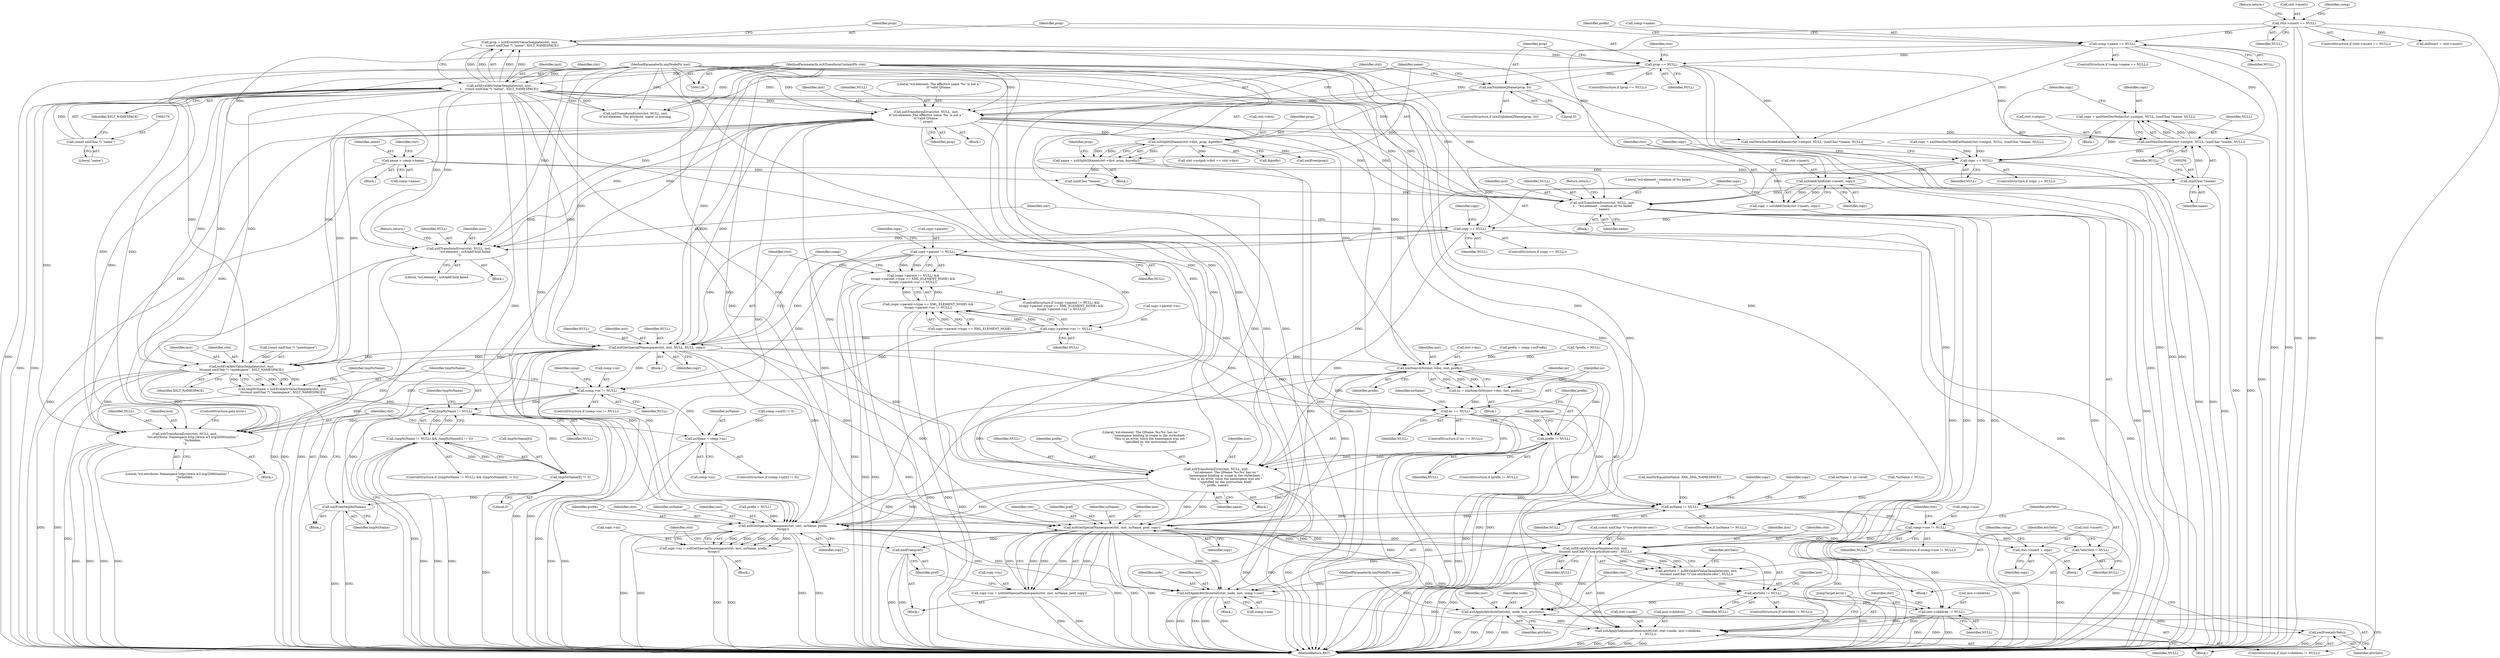 digraph "0_Chrome_96dbafe288dbe2f0cc45fa3c39daf6d0c37acbab_39@API" {
"1000248" [label="(Call,copy = xmlNewDocNode(ctxt->output, NULL, (xmlChar *)name, NULL))"];
"1000250" [label="(Call,xmlNewDocNode(ctxt->output, NULL, (xmlChar *)name, NULL))"];
"1000180" [label="(Call,prop == NULL)"];
"1000170" [label="(Call,prop = xsltEvalAttrValueTemplate(ctxt, inst,\n\t    (const xmlChar *) \"name\", XSLT_NAMESPACE))"];
"1000172" [label="(Call,xsltEvalAttrValueTemplate(ctxt, inst,\n\t    (const xmlChar *) \"name\", XSLT_NAMESPACE))"];
"1000119" [label="(MethodParameterIn,xsltTransformContextPtr ctxt)"];
"1000121" [label="(MethodParameterIn,xmlNodePtr inst)"];
"1000175" [label="(Call,(const xmlChar *) \"name\")"];
"1000164" [label="(Call,comp->name == NULL)"];
"1000146" [label="(Call,ctxt->insert == NULL)"];
"1000195" [label="(Call,xsltTransformError(ctxt, NULL, inst,\n\t\t\"xsl:element: The effective name '%s' is not a \"\n\t\t\"valid QName.\n\", prop))"];
"1000191" [label="(Call,xmlValidateQName(prop, 0))"];
"1000255" [label="(Call,(xmlChar *)name)"];
"1000219" [label="(Call,name = comp->name)"];
"1000201" [label="(Call,name = xsltSplitQName(ctxt->dict, prop, &prefix))"];
"1000203" [label="(Call,xsltSplitQName(ctxt->dict, prop, &prefix))"];
"1000260" [label="(Call,copy == NULL)"];
"1000264" [label="(Call,xsltTransformError(ctxt, NULL, inst,\n\t    \"xsl:element : creation of %s failed\n\", name))"];
"1000273" [label="(Call,xsltAddChild(ctxt->insert, copy))"];
"1000271" [label="(Call,copy = xsltAddChild(ctxt->insert, copy))"];
"1000279" [label="(Call,copy == NULL)"];
"1000283" [label="(Call,xsltTransformError(ctxt, NULL, inst,\n            \"xsl:element : xsltAddChild failed\n\"))"];
"1000292" [label="(Call,copy->parent != NULL)"];
"1000291" [label="(Call,(copy->parent != NULL) &&\n\t(copy->parent->type == XML_ELEMENT_NODE) &&\n\t(copy->parent->ns != NULL))"];
"1000305" [label="(Call,copy->parent->ns != NULL)"];
"1000297" [label="(Call,(copy->parent->type == XML_ELEMENT_NODE) &&\n\t(copy->parent->ns != NULL))"];
"1000313" [label="(Call,xsltGetSpecialNamespace(ctxt, inst, NULL, NULL, copy))"];
"1000325" [label="(Call,comp->ns != NULL)"];
"1000339" [label="(Call,nsName = comp->ns)"];
"1000358" [label="(Call,tmpNsName != NULL)"];
"1000357" [label="(Call,(tmpNsName != NULL) && (tmpNsName[0] != 0))"];
"1000361" [label="(Call,tmpNsName[0] != 0)"];
"1000366" [label="(Call,xmlFree(tmpNsName))"];
"1000369" [label="(Call,xsltTransformError(ctxt, NULL, inst,\n                \"xsl:attribute: Namespace http://www.w3.org/2000/xmlns/ \"\n                \"forbidden.\n\"))"];
"1000349" [label="(Call,xsltEvalAttrValueTemplate(ctxt, inst,\n\t\t(const xmlChar *) \"namespace\", XSLT_NAMESPACE))"];
"1000347" [label="(Call,tmpNsName = xsltEvalAttrValueTemplate(ctxt, inst,\n\t\t(const xmlChar *) \"namespace\", XSLT_NAMESPACE))"];
"1000391" [label="(Call,xmlSearchNs(inst->doc, inst, prefix))"];
"1000389" [label="(Call,ns = xmlSearchNs(inst->doc, inst, prefix))"];
"1000398" [label="(Call,ns == NULL)"];
"1000403" [label="(Call,prefix != NULL)"];
"1000407" [label="(Call,xsltTransformError(ctxt, NULL, inst,\n                    \"xsl:element: The QName '%s:%s' has no \"\n                    \"namespace binding in scope in the stylesheet; \"\n                    \"this is an error, since the namespace was not \"\n                    \"specified by the instruction itself.\n\", prefix, name))"];
"1000421" [label="(Call,nsName != NULL)"];
"1000430" [label="(Call,xsltGetSpecialNamespace(ctxt, inst, nsName, pref, copy))"];
"1000426" [label="(Call,copy->ns = xsltGetSpecialNamespace(ctxt, inst, nsName, pref, copy))"];
"1000436" [label="(Call,xmlFree(pref))"];
"1000450" [label="(Call,ctxt->insert = copy)"];
"1000467" [label="(Call,xsltApplyAttributeSet(ctxt, node, inst, comp->use))"];
"1000507" [label="(Call,xsltApplySequenceConstructor(ctxt, ctxt->node, inst->children,\n\t    NULL))"];
"1000482" [label="(Call,xsltEvalAttrValueTemplate(ctxt, inst,\n\t\t(const xmlChar *)\"use-attribute-sets\", NULL))"];
"1000480" [label="(Call,attrSets = xsltEvalAttrValueTemplate(ctxt, inst,\n\t\t(const xmlChar *)\"use-attribute-sets\", NULL))"];
"1000490" [label="(Call,attrSets != NULL)"];
"1000494" [label="(Call,xsltApplyAttributeSet(ctxt, node, inst, attrSets))"];
"1000499" [label="(Call,xmlFree(attrSets))"];
"1000502" [label="(Call,inst->children != NULL)"];
"1000444" [label="(Call,xsltGetSpecialNamespace(ctxt, inst, nsName, prefix,\n\t\tcopy))"];
"1000440" [label="(Call,copy->ns = xsltGetSpecialNamespace(ctxt, inst, nsName, prefix,\n\t\tcopy))"];
"1000461" [label="(Call,comp->use != NULL)"];
"1000477" [label="(Call,*attrSets = NULL)"];
"1000345" [label="(Block,)"];
"1000498" [label="(Identifier,attrSets)"];
"1000195" [label="(Call,xsltTransformError(ctxt, NULL, inst,\n\t\t\"xsl:element: The effective name '%s' is not a \"\n\t\t\"valid QName.\n\", prop))"];
"1000479" [label="(Identifier,NULL)"];
"1000204" [label="(Call,ctxt->dict)"];
"1000431" [label="(Identifier,ctxt)"];
"1000340" [label="(Identifier,nsName)"];
"1000225" [label="(Call,ctxt->output->dict == ctxt->dict)"];
"1000172" [label="(Call,xsltEvalAttrValueTemplate(ctxt, inst,\n\t    (const xmlChar *) \"name\", XSLT_NAMESPACE))"];
"1000430" [label="(Call,xsltGetSpecialNamespace(ctxt, inst, nsName, pref, copy))"];
"1000435" [label="(Identifier,copy)"];
"1000450" [label="(Call,ctxt->insert = copy)"];
"1000281" [label="(Identifier,NULL)"];
"1000178" [label="(Identifier,XSLT_NAMESPACE)"];
"1000270" [label="(Return,return;)"];
"1000489" [label="(ControlStructure,if (attrSets != NULL))"];
"1000268" [label="(Literal,\"xsl:element : creation of %s failed\n\")"];
"1000180" [label="(Call,prop == NULL)"];
"1000251" [label="(Call,ctxt->output)"];
"1000196" [label="(Identifier,ctxt)"];
"1000248" [label="(Call,copy = xmlNewDocNode(ctxt->output, NULL, (xmlChar *)name, NULL))"];
"1000314" [label="(Identifier,ctxt)"];
"1000242" [label="(Call,(xmlChar *)name)"];
"1000219" [label="(Call,name = comp->name)"];
"1000175" [label="(Call,(const xmlChar *) \"name\")"];
"1000194" [label="(Block,)"];
"1000215" [label="(Identifier,prefix)"];
"1000198" [label="(Identifier,inst)"];
"1000271" [label="(Call,copy = xsltAddChild(ctxt->insert, copy))"];
"1000263" [label="(Block,)"];
"1000407" [label="(Call,xsltTransformError(ctxt, NULL, inst,\n                    \"xsl:element: The QName '%s:%s' has no \"\n                    \"namespace binding in scope in the stylesheet; \"\n                    \"this is an error, since the namespace was not \"\n                    \"specified by the instruction itself.\n\", prefix, name))"];
"1000260" [label="(Call,copy == NULL)"];
"1000423" [label="(Identifier,NULL)"];
"1000482" [label="(Call,xsltEvalAttrValueTemplate(ctxt, inst,\n\t\t(const xmlChar *)\"use-attribute-sets\", NULL))"];
"1000150" [label="(Identifier,NULL)"];
"1000469" [label="(Identifier,node)"];
"1000280" [label="(Identifier,copy)"];
"1000397" [label="(ControlStructure,if (ns == NULL))"];
"1000436" [label="(Call,xmlFree(pref))"];
"1000457" [label="(Identifier,comp)"];
"1000490" [label="(Call,attrSets != NULL)"];
"1000485" [label="(Call,(const xmlChar *)\"use-attribute-sets\")"];
"1000355" [label="(Identifier,XSLT_NAMESPACE)"];
"1000181" [label="(Identifier,prop)"];
"1000403" [label="(Call,prefix != NULL)"];
"1000504" [label="(Identifier,inst)"];
"1000311" [label="(Identifier,NULL)"];
"1000262" [label="(Identifier,NULL)"];
"1000321" [label="(Identifier,comp)"];
"1000421" [label="(Call,nsName != NULL)"];
"1000285" [label="(Identifier,NULL)"];
"1000406" [label="(Block,)"];
"1000182" [label="(Identifier,NULL)"];
"1000361" [label="(Call,tmpNsName[0] != 0)"];
"1000368" [label="(Block,)"];
"1000387" [label="(Block,)"];
"1000427" [label="(Call,copy->ns)"];
"1000447" [label="(Identifier,nsName)"];
"1000316" [label="(Identifier,NULL)"];
"1000367" [label="(Identifier,tmpNsName)"];
"1000165" [label="(Call,comp->name)"];
"1000446" [label="(Identifier,inst)"];
"1000331" [label="(ControlStructure,if (comp->ns[0] != 0))"];
"1000207" [label="(Identifier,prop)"];
"1000247" [label="(Block,)"];
"1000279" [label="(Call,copy == NULL)"];
"1000362" [label="(Call,tmpNsName[0])"];
"1000121" [label="(MethodParameterIn,xmlNodePtr inst)"];
"1000193" [label="(Literal,0)"];
"1000351" [label="(Identifier,inst)"];
"1000449" [label="(Identifier,copy)"];
"1000492" [label="(Identifier,NULL)"];
"1000509" [label="(Call,ctxt->node)"];
"1000151" [label="(Return,return;)"];
"1000502" [label="(Call,inst->children != NULL)"];
"1000496" [label="(Identifier,node)"];
"1000313" [label="(Call,xsltGetSpecialNamespace(ctxt, inst, NULL, NULL, copy))"];
"1000467" [label="(Call,xsltApplyAttributeSet(ctxt, node, inst, comp->use))"];
"1000360" [label="(Identifier,NULL)"];
"1000147" [label="(Call,ctxt->insert)"];
"1000434" [label="(Identifier,pref)"];
"1000508" [label="(Identifier,ctxt)"];
"1000439" [label="(Block,)"];
"1000442" [label="(Identifier,copy)"];
"1000516" [label="(JumpTarget,error:)"];
"1000372" [label="(Identifier,inst)"];
"1000326" [label="(Call,comp->ns)"];
"1000145" [label="(ControlStructure,if (ctxt->insert == NULL))"];
"1000415" [label="(Call,nsName = ns->href)"];
"1000433" [label="(Identifier,nsName)"];
"1000177" [label="(Literal,\"name\")"];
"1000359" [label="(Identifier,tmpNsName)"];
"1000146" [label="(Call,ctxt->insert == NULL)"];
"1000168" [label="(Identifier,NULL)"];
"1000512" [label="(Call,inst->children)"];
"1000357" [label="(Call,(tmpNsName != NULL) && (tmpNsName[0] != 0))"];
"1000220" [label="(Identifier,name)"];
"1000356" [label="(ControlStructure,if ((tmpNsName != NULL) && (tmpNsName[0] != 0)))"];
"1000503" [label="(Call,inst->children)"];
"1000286" [label="(Identifier,inst)"];
"1000269" [label="(Identifier,name)"];
"1000273" [label="(Call,xsltAddChild(ctxt->insert, copy))"];
"1000312" [label="(Block,)"];
"1000315" [label="(Identifier,inst)"];
"1000370" [label="(Identifier,ctxt)"];
"1000267" [label="(Identifier,inst)"];
"1000163" [label="(ControlStructure,if (comp->name == NULL))"];
"1000374" [label="(ControlStructure,goto error;)"];
"1000392" [label="(Call,inst->doc)"];
"1000155" [label="(Identifier,comp)"];
"1000408" [label="(Identifier,ctxt)"];
"1000441" [label="(Call,copy->ns)"];
"1000250" [label="(Call,xmlNewDocNode(ctxt->output, NULL, (xmlChar *)name, NULL))"];
"1000203" [label="(Call,xsltSplitQName(ctxt->dict, prop, &prefix))"];
"1000432" [label="(Identifier,inst)"];
"1000480" [label="(Call,attrSets = xsltEvalAttrValueTemplate(ctxt, inst,\n\t\t(const xmlChar *)\"use-attribute-sets\", NULL))"];
"1000297" [label="(Call,(copy->parent->type == XML_ELEMENT_NODE) &&\n\t(copy->parent->ns != NULL))"];
"1000350" [label="(Identifier,ctxt)"];
"1000488" [label="(Identifier,NULL)"];
"1000484" [label="(Identifier,inst)"];
"1000191" [label="(Call,xmlValidateQName(prop, 0))"];
"1000396" [label="(Identifier,prefix)"];
"1000192" [label="(Identifier,prop)"];
"1000332" [label="(Call,comp->ns[0] != 0)"];
"1000278" [label="(ControlStructure,if (copy == NULL))"];
"1000440" [label="(Call,copy->ns = xsltGetSpecialNamespace(ctxt, inst, nsName, prefix,\n\t\tcopy))"];
"1000383" [label="(Call,prefix = NULL)"];
"1000481" [label="(Identifier,attrSets)"];
"1000318" [label="(Identifier,copy)"];
"1000228" [label="(Identifier,ctxt)"];
"1000451" [label="(Call,ctxt->insert)"];
"1000478" [label="(Identifier,attrSets)"];
"1000277" [label="(Identifier,copy)"];
"1000411" [label="(Literal,\"xsl:element: The QName '%s:%s' has no \"\n                    \"namespace binding in scope in the stylesheet; \"\n                    \"this is an error, since the namespace was not \"\n                    \"specified by the instruction itself.\n\")"];
"1000294" [label="(Identifier,copy)"];
"1000282" [label="(Block,)"];
"1000158" [label="(Call,oldInsert = ctxt->insert)"];
"1000305" [label="(Call,copy->parent->ns != NULL)"];
"1000363" [label="(Identifier,tmpNsName)"];
"1000292" [label="(Call,copy->parent != NULL)"];
"1000335" [label="(Identifier,comp)"];
"1000274" [label="(Call,ctxt->insert)"];
"1000358" [label="(Call,tmpNsName != NULL)"];
"1000221" [label="(Call,comp->name)"];
"1000164" [label="(Call,comp->name == NULL)"];
"1000494" [label="(Call,xsltApplyAttributeSet(ctxt, node, inst, attrSets))"];
"1000324" [label="(ControlStructure,if (comp->ns != NULL))"];
"1000365" [label="(Literal,0)"];
"1000171" [label="(Identifier,prop)"];
"1000266" [label="(Identifier,NULL)"];
"1000140" [label="(Call,*nsName = NULL)"];
"1000235" [label="(Call,copy = xmlNewDocNodeEatName(ctxt->output, NULL, (xmlChar *)name, NULL))"];
"1000325" [label="(Call,comp->ns != NULL)"];
"1000371" [label="(Identifier,NULL)"];
"1000483" [label="(Identifier,ctxt)"];
"1000507" [label="(Call,xsltApplySequenceConstructor(ctxt, ctxt->node, inst->children,\n\t    NULL))"];
"1000420" [label="(ControlStructure,if (nsName != NULL))"];
"1000376" [label="(Call,xmlStrEqual(nsName, XML_XML_NAMESPACE))"];
"1000200" [label="(Identifier,prop)"];
"1000261" [label="(Identifier,copy)"];
"1000465" [label="(Identifier,NULL)"];
"1000214" [label="(Call,prefix = comp->nsPrefix)"];
"1000136" [label="(Call,*prefix = NULL)"];
"1000197" [label="(Identifier,NULL)"];
"1000470" [label="(Identifier,inst)"];
"1000369" [label="(Call,xsltTransformError(ctxt, NULL, inst,\n                \"xsl:attribute: Namespace http://www.w3.org/2000/xmlns/ \"\n                \"forbidden.\n\"))"];
"1000249" [label="(Identifier,copy)"];
"1000119" [label="(MethodParameterIn,xsltTransformContextPtr ctxt)"];
"1000184" [label="(Call,xsltTransformError(ctxt, NULL, inst,\n\t\t\"xsl:element: The attribute 'name' is missing.\n\"))"];
"1000264" [label="(Call,xsltTransformError(ctxt, NULL, inst,\n\t    \"xsl:element : creation of %s failed\n\", name))"];
"1000410" [label="(Identifier,inst)"];
"1000471" [label="(Call,comp->use)"];
"1000468" [label="(Identifier,ctxt)"];
"1000120" [label="(MethodParameterIn,xmlNodePtr node)"];
"1000426" [label="(Call,copy->ns = xsltGetSpecialNamespace(ctxt, inst, nsName, pref, copy))"];
"1000405" [label="(Identifier,NULL)"];
"1000398" [label="(Call,ns == NULL)"];
"1000500" [label="(Identifier,attrSets)"];
"1000348" [label="(Identifier,tmpNsName)"];
"1000272" [label="(Identifier,copy)"];
"1000341" [label="(Call,comp->ns)"];
"1000523" [label="(MethodReturn,RET)"];
"1000339" [label="(Call,nsName = comp->ns)"];
"1000170" [label="(Call,prop = xsltEvalAttrValueTemplate(ctxt, inst,\n\t    (const xmlChar *) \"name\", XSLT_NAMESPACE))"];
"1000293" [label="(Call,copy->parent)"];
"1000389" [label="(Call,ns = xmlSearchNs(inst->doc, inst, prefix))"];
"1000409" [label="(Identifier,NULL)"];
"1000190" [label="(ControlStructure,if (xmlValidateQName(prop, 0)))"];
"1000258" [label="(Identifier,NULL)"];
"1000416" [label="(Identifier,nsName)"];
"1000283" [label="(Call,xsltTransformError(ctxt, NULL, inst,\n            \"xsl:element : xsltAddChild failed\n\"))"];
"1000306" [label="(Call,copy->parent->ns)"];
"1000444" [label="(Call,xsltGetSpecialNamespace(ctxt, inst, nsName, prefix,\n\t\tcopy))"];
"1000301" [label="(Identifier,copy)"];
"1000425" [label="(Block,)"];
"1000477" [label="(Call,*attrSets = NULL)"];
"1000208" [label="(Call,&prefix)"];
"1000428" [label="(Identifier,copy)"];
"1000349" [label="(Call,xsltEvalAttrValueTemplate(ctxt, inst,\n\t\t(const xmlChar *) \"namespace\", XSLT_NAMESPACE))"];
"1000413" [label="(Identifier,name)"];
"1000185" [label="(Identifier,ctxt)"];
"1000211" [label="(Identifier,prop)"];
"1000179" [label="(ControlStructure,if (prop == NULL))"];
"1000495" [label="(Identifier,ctxt)"];
"1000329" [label="(Identifier,NULL)"];
"1000296" [label="(Identifier,NULL)"];
"1000290" [label="(ControlStructure,if ((copy->parent != NULL) &&\n\t(copy->parent->type == XML_ELEMENT_NODE) &&\n\t(copy->parent->ns != NULL)))"];
"1000255" [label="(Call,(xmlChar *)name)"];
"1000317" [label="(Identifier,NULL)"];
"1000373" [label="(Literal,\"xsl:attribute: Namespace http://www.w3.org/2000/xmlns/ \"\n                \"forbidden.\n\")"];
"1000352" [label="(Call,(const xmlChar *) \"namespace\")"];
"1000462" [label="(Call,comp->use)"];
"1000506" [label="(Identifier,NULL)"];
"1000201" [label="(Call,name = xsltSplitQName(ctxt->dict, prop, &prefix))"];
"1000402" [label="(ControlStructure,if (prefix != NULL))"];
"1000291" [label="(Call,(copy->parent != NULL) &&\n\t(copy->parent->type == XML_ELEMENT_NODE) &&\n\t(copy->parent->ns != NULL))"];
"1000399" [label="(Identifier,ns)"];
"1000298" [label="(Call,copy->parent->type == XML_ELEMENT_NODE)"];
"1000265" [label="(Identifier,ctxt)"];
"1000202" [label="(Identifier,name)"];
"1000412" [label="(Identifier,prefix)"];
"1000169" [label="(Block,)"];
"1000515" [label="(Identifier,NULL)"];
"1000259" [label="(ControlStructure,if (copy == NULL))"];
"1000395" [label="(Identifier,inst)"];
"1000437" [label="(Identifier,pref)"];
"1000199" [label="(Literal,\"xsl:element: The effective name '%s' is not a \"\n\t\t\"valid QName.\n\")"];
"1000491" [label="(Identifier,attrSets)"];
"1000404" [label="(Identifier,prefix)"];
"1000284" [label="(Identifier,ctxt)"];
"1000452" [label="(Identifier,ctxt)"];
"1000391" [label="(Call,xmlSearchNs(inst->doc, inst, prefix))"];
"1000174" [label="(Identifier,inst)"];
"1000390" [label="(Identifier,ns)"];
"1000454" [label="(Identifier,copy)"];
"1000466" [label="(Block,)"];
"1000493" [label="(Block,)"];
"1000448" [label="(Identifier,prefix)"];
"1000210" [label="(Call,xmlFree(prop))"];
"1000501" [label="(ControlStructure,if (inst->children != NULL))"];
"1000237" [label="(Call,xmlNewDocNodeEatName(ctxt->output, NULL, (xmlChar *)name, NULL))"];
"1000497" [label="(Identifier,inst)"];
"1000213" [label="(Block,)"];
"1000460" [label="(ControlStructure,if (comp->use != NULL))"];
"1000445" [label="(Identifier,ctxt)"];
"1000499" [label="(Call,xmlFree(attrSets))"];
"1000123" [label="(Block,)"];
"1000347" [label="(Call,tmpNsName = xsltEvalAttrValueTemplate(ctxt, inst,\n\t\t(const xmlChar *) \"namespace\", XSLT_NAMESPACE))"];
"1000366" [label="(Call,xmlFree(tmpNsName))"];
"1000254" [label="(Identifier,NULL)"];
"1000257" [label="(Identifier,name)"];
"1000461" [label="(Call,comp->use != NULL)"];
"1000173" [label="(Identifier,ctxt)"];
"1000287" [label="(Literal,\"xsl:element : xsltAddChild failed\n\")"];
"1000475" [label="(Block,)"];
"1000400" [label="(Identifier,NULL)"];
"1000288" [label="(Return,return;)"];
"1000422" [label="(Identifier,nsName)"];
"1000248" -> "1000247"  [label="AST: "];
"1000248" -> "1000250"  [label="CFG: "];
"1000249" -> "1000248"  [label="AST: "];
"1000250" -> "1000248"  [label="AST: "];
"1000261" -> "1000248"  [label="CFG: "];
"1000248" -> "1000523"  [label="DDG: "];
"1000250" -> "1000248"  [label="DDG: "];
"1000250" -> "1000248"  [label="DDG: "];
"1000250" -> "1000248"  [label="DDG: "];
"1000248" -> "1000260"  [label="DDG: "];
"1000250" -> "1000258"  [label="CFG: "];
"1000251" -> "1000250"  [label="AST: "];
"1000254" -> "1000250"  [label="AST: "];
"1000255" -> "1000250"  [label="AST: "];
"1000258" -> "1000250"  [label="AST: "];
"1000250" -> "1000523"  [label="DDG: "];
"1000250" -> "1000523"  [label="DDG: "];
"1000180" -> "1000250"  [label="DDG: "];
"1000164" -> "1000250"  [label="DDG: "];
"1000195" -> "1000250"  [label="DDG: "];
"1000255" -> "1000250"  [label="DDG: "];
"1000250" -> "1000260"  [label="DDG: "];
"1000180" -> "1000179"  [label="AST: "];
"1000180" -> "1000182"  [label="CFG: "];
"1000181" -> "1000180"  [label="AST: "];
"1000182" -> "1000180"  [label="AST: "];
"1000185" -> "1000180"  [label="CFG: "];
"1000192" -> "1000180"  [label="CFG: "];
"1000180" -> "1000523"  [label="DDG: "];
"1000180" -> "1000523"  [label="DDG: "];
"1000170" -> "1000180"  [label="DDG: "];
"1000164" -> "1000180"  [label="DDG: "];
"1000180" -> "1000184"  [label="DDG: "];
"1000180" -> "1000191"  [label="DDG: "];
"1000180" -> "1000195"  [label="DDG: "];
"1000180" -> "1000237"  [label="DDG: "];
"1000170" -> "1000169"  [label="AST: "];
"1000170" -> "1000172"  [label="CFG: "];
"1000171" -> "1000170"  [label="AST: "];
"1000172" -> "1000170"  [label="AST: "];
"1000181" -> "1000170"  [label="CFG: "];
"1000170" -> "1000523"  [label="DDG: "];
"1000172" -> "1000170"  [label="DDG: "];
"1000172" -> "1000170"  [label="DDG: "];
"1000172" -> "1000170"  [label="DDG: "];
"1000172" -> "1000170"  [label="DDG: "];
"1000172" -> "1000178"  [label="CFG: "];
"1000173" -> "1000172"  [label="AST: "];
"1000174" -> "1000172"  [label="AST: "];
"1000175" -> "1000172"  [label="AST: "];
"1000178" -> "1000172"  [label="AST: "];
"1000172" -> "1000523"  [label="DDG: "];
"1000172" -> "1000523"  [label="DDG: "];
"1000119" -> "1000172"  [label="DDG: "];
"1000121" -> "1000172"  [label="DDG: "];
"1000175" -> "1000172"  [label="DDG: "];
"1000172" -> "1000184"  [label="DDG: "];
"1000172" -> "1000184"  [label="DDG: "];
"1000172" -> "1000195"  [label="DDG: "];
"1000172" -> "1000195"  [label="DDG: "];
"1000172" -> "1000264"  [label="DDG: "];
"1000172" -> "1000264"  [label="DDG: "];
"1000172" -> "1000283"  [label="DDG: "];
"1000172" -> "1000283"  [label="DDG: "];
"1000172" -> "1000313"  [label="DDG: "];
"1000172" -> "1000313"  [label="DDG: "];
"1000172" -> "1000349"  [label="DDG: "];
"1000172" -> "1000349"  [label="DDG: "];
"1000172" -> "1000349"  [label="DDG: "];
"1000172" -> "1000369"  [label="DDG: "];
"1000172" -> "1000369"  [label="DDG: "];
"1000172" -> "1000391"  [label="DDG: "];
"1000172" -> "1000407"  [label="DDG: "];
"1000172" -> "1000430"  [label="DDG: "];
"1000172" -> "1000444"  [label="DDG: "];
"1000119" -> "1000118"  [label="AST: "];
"1000119" -> "1000523"  [label="DDG: "];
"1000119" -> "1000184"  [label="DDG: "];
"1000119" -> "1000195"  [label="DDG: "];
"1000119" -> "1000264"  [label="DDG: "];
"1000119" -> "1000283"  [label="DDG: "];
"1000119" -> "1000313"  [label="DDG: "];
"1000119" -> "1000349"  [label="DDG: "];
"1000119" -> "1000369"  [label="DDG: "];
"1000119" -> "1000407"  [label="DDG: "];
"1000119" -> "1000430"  [label="DDG: "];
"1000119" -> "1000444"  [label="DDG: "];
"1000119" -> "1000467"  [label="DDG: "];
"1000119" -> "1000482"  [label="DDG: "];
"1000119" -> "1000494"  [label="DDG: "];
"1000119" -> "1000507"  [label="DDG: "];
"1000121" -> "1000118"  [label="AST: "];
"1000121" -> "1000523"  [label="DDG: "];
"1000121" -> "1000184"  [label="DDG: "];
"1000121" -> "1000195"  [label="DDG: "];
"1000121" -> "1000264"  [label="DDG: "];
"1000121" -> "1000283"  [label="DDG: "];
"1000121" -> "1000313"  [label="DDG: "];
"1000121" -> "1000349"  [label="DDG: "];
"1000121" -> "1000369"  [label="DDG: "];
"1000121" -> "1000391"  [label="DDG: "];
"1000121" -> "1000407"  [label="DDG: "];
"1000121" -> "1000430"  [label="DDG: "];
"1000121" -> "1000444"  [label="DDG: "];
"1000121" -> "1000467"  [label="DDG: "];
"1000121" -> "1000482"  [label="DDG: "];
"1000121" -> "1000494"  [label="DDG: "];
"1000175" -> "1000177"  [label="CFG: "];
"1000176" -> "1000175"  [label="AST: "];
"1000177" -> "1000175"  [label="AST: "];
"1000178" -> "1000175"  [label="CFG: "];
"1000164" -> "1000163"  [label="AST: "];
"1000164" -> "1000168"  [label="CFG: "];
"1000165" -> "1000164"  [label="AST: "];
"1000168" -> "1000164"  [label="AST: "];
"1000171" -> "1000164"  [label="CFG: "];
"1000215" -> "1000164"  [label="CFG: "];
"1000164" -> "1000523"  [label="DDG: "];
"1000164" -> "1000523"  [label="DDG: "];
"1000146" -> "1000164"  [label="DDG: "];
"1000164" -> "1000219"  [label="DDG: "];
"1000164" -> "1000237"  [label="DDG: "];
"1000146" -> "1000145"  [label="AST: "];
"1000146" -> "1000150"  [label="CFG: "];
"1000147" -> "1000146"  [label="AST: "];
"1000150" -> "1000146"  [label="AST: "];
"1000151" -> "1000146"  [label="CFG: "];
"1000155" -> "1000146"  [label="CFG: "];
"1000146" -> "1000523"  [label="DDG: "];
"1000146" -> "1000523"  [label="DDG: "];
"1000146" -> "1000523"  [label="DDG: "];
"1000146" -> "1000158"  [label="DDG: "];
"1000146" -> "1000273"  [label="DDG: "];
"1000195" -> "1000194"  [label="AST: "];
"1000195" -> "1000200"  [label="CFG: "];
"1000196" -> "1000195"  [label="AST: "];
"1000197" -> "1000195"  [label="AST: "];
"1000198" -> "1000195"  [label="AST: "];
"1000199" -> "1000195"  [label="AST: "];
"1000200" -> "1000195"  [label="AST: "];
"1000202" -> "1000195"  [label="CFG: "];
"1000195" -> "1000523"  [label="DDG: "];
"1000191" -> "1000195"  [label="DDG: "];
"1000195" -> "1000203"  [label="DDG: "];
"1000195" -> "1000237"  [label="DDG: "];
"1000195" -> "1000264"  [label="DDG: "];
"1000195" -> "1000264"  [label="DDG: "];
"1000195" -> "1000283"  [label="DDG: "];
"1000195" -> "1000283"  [label="DDG: "];
"1000195" -> "1000313"  [label="DDG: "];
"1000195" -> "1000313"  [label="DDG: "];
"1000195" -> "1000349"  [label="DDG: "];
"1000195" -> "1000349"  [label="DDG: "];
"1000195" -> "1000369"  [label="DDG: "];
"1000195" -> "1000369"  [label="DDG: "];
"1000195" -> "1000391"  [label="DDG: "];
"1000195" -> "1000407"  [label="DDG: "];
"1000195" -> "1000430"  [label="DDG: "];
"1000195" -> "1000444"  [label="DDG: "];
"1000191" -> "1000190"  [label="AST: "];
"1000191" -> "1000193"  [label="CFG: "];
"1000192" -> "1000191"  [label="AST: "];
"1000193" -> "1000191"  [label="AST: "];
"1000196" -> "1000191"  [label="CFG: "];
"1000202" -> "1000191"  [label="CFG: "];
"1000191" -> "1000523"  [label="DDG: "];
"1000191" -> "1000203"  [label="DDG: "];
"1000255" -> "1000257"  [label="CFG: "];
"1000256" -> "1000255"  [label="AST: "];
"1000257" -> "1000255"  [label="AST: "];
"1000258" -> "1000255"  [label="CFG: "];
"1000255" -> "1000523"  [label="DDG: "];
"1000219" -> "1000255"  [label="DDG: "];
"1000201" -> "1000255"  [label="DDG: "];
"1000255" -> "1000264"  [label="DDG: "];
"1000255" -> "1000407"  [label="DDG: "];
"1000219" -> "1000213"  [label="AST: "];
"1000219" -> "1000221"  [label="CFG: "];
"1000220" -> "1000219"  [label="AST: "];
"1000221" -> "1000219"  [label="AST: "];
"1000228" -> "1000219"  [label="CFG: "];
"1000219" -> "1000523"  [label="DDG: "];
"1000219" -> "1000242"  [label="DDG: "];
"1000201" -> "1000169"  [label="AST: "];
"1000201" -> "1000203"  [label="CFG: "];
"1000202" -> "1000201"  [label="AST: "];
"1000203" -> "1000201"  [label="AST: "];
"1000211" -> "1000201"  [label="CFG: "];
"1000201" -> "1000523"  [label="DDG: "];
"1000203" -> "1000201"  [label="DDG: "];
"1000203" -> "1000201"  [label="DDG: "];
"1000203" -> "1000201"  [label="DDG: "];
"1000201" -> "1000242"  [label="DDG: "];
"1000203" -> "1000208"  [label="CFG: "];
"1000204" -> "1000203"  [label="AST: "];
"1000207" -> "1000203"  [label="AST: "];
"1000208" -> "1000203"  [label="AST: "];
"1000203" -> "1000523"  [label="DDG: "];
"1000203" -> "1000210"  [label="DDG: "];
"1000203" -> "1000225"  [label="DDG: "];
"1000260" -> "1000259"  [label="AST: "];
"1000260" -> "1000262"  [label="CFG: "];
"1000261" -> "1000260"  [label="AST: "];
"1000262" -> "1000260"  [label="AST: "];
"1000265" -> "1000260"  [label="CFG: "];
"1000272" -> "1000260"  [label="CFG: "];
"1000260" -> "1000523"  [label="DDG: "];
"1000260" -> "1000523"  [label="DDG: "];
"1000235" -> "1000260"  [label="DDG: "];
"1000237" -> "1000260"  [label="DDG: "];
"1000260" -> "1000264"  [label="DDG: "];
"1000260" -> "1000273"  [label="DDG: "];
"1000260" -> "1000279"  [label="DDG: "];
"1000264" -> "1000263"  [label="AST: "];
"1000264" -> "1000269"  [label="CFG: "];
"1000265" -> "1000264"  [label="AST: "];
"1000266" -> "1000264"  [label="AST: "];
"1000267" -> "1000264"  [label="AST: "];
"1000268" -> "1000264"  [label="AST: "];
"1000269" -> "1000264"  [label="AST: "];
"1000270" -> "1000264"  [label="CFG: "];
"1000264" -> "1000523"  [label="DDG: "];
"1000264" -> "1000523"  [label="DDG: "];
"1000264" -> "1000523"  [label="DDG: "];
"1000264" -> "1000523"  [label="DDG: "];
"1000264" -> "1000523"  [label="DDG: "];
"1000242" -> "1000264"  [label="DDG: "];
"1000273" -> "1000271"  [label="AST: "];
"1000273" -> "1000277"  [label="CFG: "];
"1000274" -> "1000273"  [label="AST: "];
"1000277" -> "1000273"  [label="AST: "];
"1000271" -> "1000273"  [label="CFG: "];
"1000273" -> "1000523"  [label="DDG: "];
"1000273" -> "1000271"  [label="DDG: "];
"1000273" -> "1000271"  [label="DDG: "];
"1000271" -> "1000123"  [label="AST: "];
"1000272" -> "1000271"  [label="AST: "];
"1000280" -> "1000271"  [label="CFG: "];
"1000271" -> "1000523"  [label="DDG: "];
"1000271" -> "1000279"  [label="DDG: "];
"1000279" -> "1000278"  [label="AST: "];
"1000279" -> "1000281"  [label="CFG: "];
"1000280" -> "1000279"  [label="AST: "];
"1000281" -> "1000279"  [label="AST: "];
"1000284" -> "1000279"  [label="CFG: "];
"1000294" -> "1000279"  [label="CFG: "];
"1000279" -> "1000523"  [label="DDG: "];
"1000279" -> "1000523"  [label="DDG: "];
"1000279" -> "1000283"  [label="DDG: "];
"1000279" -> "1000292"  [label="DDG: "];
"1000279" -> "1000313"  [label="DDG: "];
"1000279" -> "1000430"  [label="DDG: "];
"1000279" -> "1000444"  [label="DDG: "];
"1000283" -> "1000282"  [label="AST: "];
"1000283" -> "1000287"  [label="CFG: "];
"1000284" -> "1000283"  [label="AST: "];
"1000285" -> "1000283"  [label="AST: "];
"1000286" -> "1000283"  [label="AST: "];
"1000287" -> "1000283"  [label="AST: "];
"1000288" -> "1000283"  [label="CFG: "];
"1000283" -> "1000523"  [label="DDG: "];
"1000283" -> "1000523"  [label="DDG: "];
"1000283" -> "1000523"  [label="DDG: "];
"1000283" -> "1000523"  [label="DDG: "];
"1000292" -> "1000291"  [label="AST: "];
"1000292" -> "1000296"  [label="CFG: "];
"1000293" -> "1000292"  [label="AST: "];
"1000296" -> "1000292"  [label="AST: "];
"1000301" -> "1000292"  [label="CFG: "];
"1000291" -> "1000292"  [label="CFG: "];
"1000292" -> "1000523"  [label="DDG: "];
"1000292" -> "1000291"  [label="DDG: "];
"1000292" -> "1000291"  [label="DDG: "];
"1000292" -> "1000305"  [label="DDG: "];
"1000292" -> "1000313"  [label="DDG: "];
"1000292" -> "1000325"  [label="DDG: "];
"1000292" -> "1000398"  [label="DDG: "];
"1000291" -> "1000290"  [label="AST: "];
"1000291" -> "1000297"  [label="CFG: "];
"1000297" -> "1000291"  [label="AST: "];
"1000314" -> "1000291"  [label="CFG: "];
"1000321" -> "1000291"  [label="CFG: "];
"1000291" -> "1000523"  [label="DDG: "];
"1000291" -> "1000523"  [label="DDG: "];
"1000291" -> "1000523"  [label="DDG: "];
"1000297" -> "1000291"  [label="DDG: "];
"1000297" -> "1000291"  [label="DDG: "];
"1000305" -> "1000297"  [label="AST: "];
"1000305" -> "1000311"  [label="CFG: "];
"1000306" -> "1000305"  [label="AST: "];
"1000311" -> "1000305"  [label="AST: "];
"1000297" -> "1000305"  [label="CFG: "];
"1000305" -> "1000523"  [label="DDG: "];
"1000305" -> "1000297"  [label="DDG: "];
"1000305" -> "1000297"  [label="DDG: "];
"1000305" -> "1000313"  [label="DDG: "];
"1000305" -> "1000325"  [label="DDG: "];
"1000305" -> "1000398"  [label="DDG: "];
"1000297" -> "1000298"  [label="CFG: "];
"1000298" -> "1000297"  [label="AST: "];
"1000297" -> "1000523"  [label="DDG: "];
"1000297" -> "1000523"  [label="DDG: "];
"1000298" -> "1000297"  [label="DDG: "];
"1000298" -> "1000297"  [label="DDG: "];
"1000313" -> "1000312"  [label="AST: "];
"1000313" -> "1000318"  [label="CFG: "];
"1000314" -> "1000313"  [label="AST: "];
"1000315" -> "1000313"  [label="AST: "];
"1000316" -> "1000313"  [label="AST: "];
"1000317" -> "1000313"  [label="AST: "];
"1000318" -> "1000313"  [label="AST: "];
"1000321" -> "1000313"  [label="CFG: "];
"1000313" -> "1000523"  [label="DDG: "];
"1000313" -> "1000523"  [label="DDG: "];
"1000313" -> "1000325"  [label="DDG: "];
"1000313" -> "1000349"  [label="DDG: "];
"1000313" -> "1000349"  [label="DDG: "];
"1000313" -> "1000369"  [label="DDG: "];
"1000313" -> "1000369"  [label="DDG: "];
"1000313" -> "1000391"  [label="DDG: "];
"1000313" -> "1000398"  [label="DDG: "];
"1000313" -> "1000407"  [label="DDG: "];
"1000313" -> "1000430"  [label="DDG: "];
"1000313" -> "1000430"  [label="DDG: "];
"1000313" -> "1000444"  [label="DDG: "];
"1000313" -> "1000444"  [label="DDG: "];
"1000325" -> "1000324"  [label="AST: "];
"1000325" -> "1000329"  [label="CFG: "];
"1000326" -> "1000325"  [label="AST: "];
"1000329" -> "1000325"  [label="AST: "];
"1000335" -> "1000325"  [label="CFG: "];
"1000348" -> "1000325"  [label="CFG: "];
"1000325" -> "1000523"  [label="DDG: "];
"1000325" -> "1000523"  [label="DDG: "];
"1000325" -> "1000339"  [label="DDG: "];
"1000325" -> "1000358"  [label="DDG: "];
"1000325" -> "1000369"  [label="DDG: "];
"1000339" -> "1000331"  [label="AST: "];
"1000339" -> "1000341"  [label="CFG: "];
"1000340" -> "1000339"  [label="AST: "];
"1000341" -> "1000339"  [label="AST: "];
"1000370" -> "1000339"  [label="CFG: "];
"1000339" -> "1000523"  [label="DDG: "];
"1000339" -> "1000523"  [label="DDG: "];
"1000332" -> "1000339"  [label="DDG: "];
"1000358" -> "1000357"  [label="AST: "];
"1000358" -> "1000360"  [label="CFG: "];
"1000359" -> "1000358"  [label="AST: "];
"1000360" -> "1000358"  [label="AST: "];
"1000363" -> "1000358"  [label="CFG: "];
"1000357" -> "1000358"  [label="CFG: "];
"1000358" -> "1000357"  [label="DDG: "];
"1000358" -> "1000357"  [label="DDG: "];
"1000347" -> "1000358"  [label="DDG: "];
"1000358" -> "1000361"  [label="DDG: "];
"1000358" -> "1000366"  [label="DDG: "];
"1000358" -> "1000369"  [label="DDG: "];
"1000357" -> "1000356"  [label="AST: "];
"1000357" -> "1000361"  [label="CFG: "];
"1000361" -> "1000357"  [label="AST: "];
"1000367" -> "1000357"  [label="CFG: "];
"1000357" -> "1000523"  [label="DDG: "];
"1000357" -> "1000523"  [label="DDG: "];
"1000357" -> "1000523"  [label="DDG: "];
"1000361" -> "1000357"  [label="DDG: "];
"1000361" -> "1000357"  [label="DDG: "];
"1000361" -> "1000365"  [label="CFG: "];
"1000362" -> "1000361"  [label="AST: "];
"1000365" -> "1000361"  [label="AST: "];
"1000361" -> "1000523"  [label="DDG: "];
"1000361" -> "1000366"  [label="DDG: "];
"1000366" -> "1000345"  [label="AST: "];
"1000366" -> "1000367"  [label="CFG: "];
"1000367" -> "1000366"  [label="AST: "];
"1000370" -> "1000366"  [label="CFG: "];
"1000366" -> "1000523"  [label="DDG: "];
"1000366" -> "1000523"  [label="DDG: "];
"1000369" -> "1000368"  [label="AST: "];
"1000369" -> "1000373"  [label="CFG: "];
"1000370" -> "1000369"  [label="AST: "];
"1000371" -> "1000369"  [label="AST: "];
"1000372" -> "1000369"  [label="AST: "];
"1000373" -> "1000369"  [label="AST: "];
"1000374" -> "1000369"  [label="CFG: "];
"1000369" -> "1000523"  [label="DDG: "];
"1000369" -> "1000523"  [label="DDG: "];
"1000369" -> "1000523"  [label="DDG: "];
"1000369" -> "1000523"  [label="DDG: "];
"1000349" -> "1000369"  [label="DDG: "];
"1000349" -> "1000369"  [label="DDG: "];
"1000349" -> "1000347"  [label="AST: "];
"1000349" -> "1000355"  [label="CFG: "];
"1000350" -> "1000349"  [label="AST: "];
"1000351" -> "1000349"  [label="AST: "];
"1000352" -> "1000349"  [label="AST: "];
"1000355" -> "1000349"  [label="AST: "];
"1000347" -> "1000349"  [label="CFG: "];
"1000349" -> "1000523"  [label="DDG: "];
"1000349" -> "1000523"  [label="DDG: "];
"1000349" -> "1000347"  [label="DDG: "];
"1000349" -> "1000347"  [label="DDG: "];
"1000349" -> "1000347"  [label="DDG: "];
"1000349" -> "1000347"  [label="DDG: "];
"1000352" -> "1000349"  [label="DDG: "];
"1000347" -> "1000345"  [label="AST: "];
"1000348" -> "1000347"  [label="AST: "];
"1000359" -> "1000347"  [label="CFG: "];
"1000347" -> "1000523"  [label="DDG: "];
"1000391" -> "1000389"  [label="AST: "];
"1000391" -> "1000396"  [label="CFG: "];
"1000392" -> "1000391"  [label="AST: "];
"1000395" -> "1000391"  [label="AST: "];
"1000396" -> "1000391"  [label="AST: "];
"1000389" -> "1000391"  [label="CFG: "];
"1000391" -> "1000523"  [label="DDG: "];
"1000391" -> "1000523"  [label="DDG: "];
"1000391" -> "1000389"  [label="DDG: "];
"1000391" -> "1000389"  [label="DDG: "];
"1000391" -> "1000389"  [label="DDG: "];
"1000214" -> "1000391"  [label="DDG: "];
"1000136" -> "1000391"  [label="DDG: "];
"1000391" -> "1000403"  [label="DDG: "];
"1000391" -> "1000407"  [label="DDG: "];
"1000391" -> "1000430"  [label="DDG: "];
"1000391" -> "1000444"  [label="DDG: "];
"1000391" -> "1000444"  [label="DDG: "];
"1000389" -> "1000387"  [label="AST: "];
"1000390" -> "1000389"  [label="AST: "];
"1000399" -> "1000389"  [label="CFG: "];
"1000389" -> "1000523"  [label="DDG: "];
"1000389" -> "1000398"  [label="DDG: "];
"1000398" -> "1000397"  [label="AST: "];
"1000398" -> "1000400"  [label="CFG: "];
"1000399" -> "1000398"  [label="AST: "];
"1000400" -> "1000398"  [label="AST: "];
"1000404" -> "1000398"  [label="CFG: "];
"1000416" -> "1000398"  [label="CFG: "];
"1000398" -> "1000523"  [label="DDG: "];
"1000398" -> "1000523"  [label="DDG: "];
"1000398" -> "1000403"  [label="DDG: "];
"1000398" -> "1000421"  [label="DDG: "];
"1000403" -> "1000402"  [label="AST: "];
"1000403" -> "1000405"  [label="CFG: "];
"1000404" -> "1000403"  [label="AST: "];
"1000405" -> "1000403"  [label="AST: "];
"1000408" -> "1000403"  [label="CFG: "];
"1000422" -> "1000403"  [label="CFG: "];
"1000403" -> "1000523"  [label="DDG: "];
"1000403" -> "1000523"  [label="DDG: "];
"1000403" -> "1000407"  [label="DDG: "];
"1000403" -> "1000407"  [label="DDG: "];
"1000403" -> "1000421"  [label="DDG: "];
"1000403" -> "1000444"  [label="DDG: "];
"1000407" -> "1000406"  [label="AST: "];
"1000407" -> "1000413"  [label="CFG: "];
"1000408" -> "1000407"  [label="AST: "];
"1000409" -> "1000407"  [label="AST: "];
"1000410" -> "1000407"  [label="AST: "];
"1000411" -> "1000407"  [label="AST: "];
"1000412" -> "1000407"  [label="AST: "];
"1000413" -> "1000407"  [label="AST: "];
"1000422" -> "1000407"  [label="CFG: "];
"1000407" -> "1000523"  [label="DDG: "];
"1000407" -> "1000523"  [label="DDG: "];
"1000407" -> "1000523"  [label="DDG: "];
"1000242" -> "1000407"  [label="DDG: "];
"1000407" -> "1000421"  [label="DDG: "];
"1000407" -> "1000430"  [label="DDG: "];
"1000407" -> "1000430"  [label="DDG: "];
"1000407" -> "1000444"  [label="DDG: "];
"1000407" -> "1000444"  [label="DDG: "];
"1000407" -> "1000444"  [label="DDG: "];
"1000421" -> "1000420"  [label="AST: "];
"1000421" -> "1000423"  [label="CFG: "];
"1000422" -> "1000421"  [label="AST: "];
"1000423" -> "1000421"  [label="AST: "];
"1000428" -> "1000421"  [label="CFG: "];
"1000442" -> "1000421"  [label="CFG: "];
"1000421" -> "1000523"  [label="DDG: "];
"1000376" -> "1000421"  [label="DDG: "];
"1000140" -> "1000421"  [label="DDG: "];
"1000415" -> "1000421"  [label="DDG: "];
"1000421" -> "1000430"  [label="DDG: "];
"1000421" -> "1000444"  [label="DDG: "];
"1000421" -> "1000461"  [label="DDG: "];
"1000421" -> "1000502"  [label="DDG: "];
"1000430" -> "1000426"  [label="AST: "];
"1000430" -> "1000435"  [label="CFG: "];
"1000431" -> "1000430"  [label="AST: "];
"1000432" -> "1000430"  [label="AST: "];
"1000433" -> "1000430"  [label="AST: "];
"1000434" -> "1000430"  [label="AST: "];
"1000435" -> "1000430"  [label="AST: "];
"1000426" -> "1000430"  [label="CFG: "];
"1000430" -> "1000523"  [label="DDG: "];
"1000430" -> "1000523"  [label="DDG: "];
"1000430" -> "1000523"  [label="DDG: "];
"1000430" -> "1000426"  [label="DDG: "];
"1000430" -> "1000426"  [label="DDG: "];
"1000430" -> "1000426"  [label="DDG: "];
"1000430" -> "1000426"  [label="DDG: "];
"1000430" -> "1000426"  [label="DDG: "];
"1000430" -> "1000436"  [label="DDG: "];
"1000430" -> "1000450"  [label="DDG: "];
"1000430" -> "1000467"  [label="DDG: "];
"1000430" -> "1000467"  [label="DDG: "];
"1000430" -> "1000482"  [label="DDG: "];
"1000430" -> "1000482"  [label="DDG: "];
"1000430" -> "1000507"  [label="DDG: "];
"1000426" -> "1000425"  [label="AST: "];
"1000427" -> "1000426"  [label="AST: "];
"1000437" -> "1000426"  [label="CFG: "];
"1000426" -> "1000523"  [label="DDG: "];
"1000426" -> "1000523"  [label="DDG: "];
"1000436" -> "1000425"  [label="AST: "];
"1000436" -> "1000437"  [label="CFG: "];
"1000437" -> "1000436"  [label="AST: "];
"1000452" -> "1000436"  [label="CFG: "];
"1000436" -> "1000523"  [label="DDG: "];
"1000436" -> "1000523"  [label="DDG: "];
"1000450" -> "1000123"  [label="AST: "];
"1000450" -> "1000454"  [label="CFG: "];
"1000451" -> "1000450"  [label="AST: "];
"1000454" -> "1000450"  [label="AST: "];
"1000457" -> "1000450"  [label="CFG: "];
"1000450" -> "1000523"  [label="DDG: "];
"1000444" -> "1000450"  [label="DDG: "];
"1000467" -> "1000466"  [label="AST: "];
"1000467" -> "1000471"  [label="CFG: "];
"1000468" -> "1000467"  [label="AST: "];
"1000469" -> "1000467"  [label="AST: "];
"1000470" -> "1000467"  [label="AST: "];
"1000471" -> "1000467"  [label="AST: "];
"1000504" -> "1000467"  [label="CFG: "];
"1000467" -> "1000523"  [label="DDG: "];
"1000467" -> "1000523"  [label="DDG: "];
"1000467" -> "1000523"  [label="DDG: "];
"1000467" -> "1000523"  [label="DDG: "];
"1000467" -> "1000523"  [label="DDG: "];
"1000444" -> "1000467"  [label="DDG: "];
"1000444" -> "1000467"  [label="DDG: "];
"1000120" -> "1000467"  [label="DDG: "];
"1000461" -> "1000467"  [label="DDG: "];
"1000467" -> "1000507"  [label="DDG: "];
"1000507" -> "1000501"  [label="AST: "];
"1000507" -> "1000515"  [label="CFG: "];
"1000508" -> "1000507"  [label="AST: "];
"1000509" -> "1000507"  [label="AST: "];
"1000512" -> "1000507"  [label="AST: "];
"1000515" -> "1000507"  [label="AST: "];
"1000516" -> "1000507"  [label="CFG: "];
"1000507" -> "1000523"  [label="DDG: "];
"1000507" -> "1000523"  [label="DDG: "];
"1000507" -> "1000523"  [label="DDG: "];
"1000507" -> "1000523"  [label="DDG: "];
"1000507" -> "1000523"  [label="DDG: "];
"1000482" -> "1000507"  [label="DDG: "];
"1000494" -> "1000507"  [label="DDG: "];
"1000444" -> "1000507"  [label="DDG: "];
"1000502" -> "1000507"  [label="DDG: "];
"1000502" -> "1000507"  [label="DDG: "];
"1000482" -> "1000480"  [label="AST: "];
"1000482" -> "1000488"  [label="CFG: "];
"1000483" -> "1000482"  [label="AST: "];
"1000484" -> "1000482"  [label="AST: "];
"1000485" -> "1000482"  [label="AST: "];
"1000488" -> "1000482"  [label="AST: "];
"1000480" -> "1000482"  [label="CFG: "];
"1000482" -> "1000523"  [label="DDG: "];
"1000482" -> "1000523"  [label="DDG: "];
"1000482" -> "1000523"  [label="DDG: "];
"1000482" -> "1000480"  [label="DDG: "];
"1000482" -> "1000480"  [label="DDG: "];
"1000482" -> "1000480"  [label="DDG: "];
"1000482" -> "1000480"  [label="DDG: "];
"1000444" -> "1000482"  [label="DDG: "];
"1000444" -> "1000482"  [label="DDG: "];
"1000485" -> "1000482"  [label="DDG: "];
"1000461" -> "1000482"  [label="DDG: "];
"1000482" -> "1000490"  [label="DDG: "];
"1000482" -> "1000494"  [label="DDG: "];
"1000482" -> "1000494"  [label="DDG: "];
"1000480" -> "1000475"  [label="AST: "];
"1000481" -> "1000480"  [label="AST: "];
"1000491" -> "1000480"  [label="CFG: "];
"1000480" -> "1000523"  [label="DDG: "];
"1000480" -> "1000490"  [label="DDG: "];
"1000490" -> "1000489"  [label="AST: "];
"1000490" -> "1000492"  [label="CFG: "];
"1000491" -> "1000490"  [label="AST: "];
"1000492" -> "1000490"  [label="AST: "];
"1000495" -> "1000490"  [label="CFG: "];
"1000504" -> "1000490"  [label="CFG: "];
"1000490" -> "1000523"  [label="DDG: "];
"1000490" -> "1000523"  [label="DDG: "];
"1000490" -> "1000494"  [label="DDG: "];
"1000490" -> "1000502"  [label="DDG: "];
"1000494" -> "1000493"  [label="AST: "];
"1000494" -> "1000498"  [label="CFG: "];
"1000495" -> "1000494"  [label="AST: "];
"1000496" -> "1000494"  [label="AST: "];
"1000497" -> "1000494"  [label="AST: "];
"1000498" -> "1000494"  [label="AST: "];
"1000500" -> "1000494"  [label="CFG: "];
"1000494" -> "1000523"  [label="DDG: "];
"1000494" -> "1000523"  [label="DDG: "];
"1000494" -> "1000523"  [label="DDG: "];
"1000494" -> "1000523"  [label="DDG: "];
"1000120" -> "1000494"  [label="DDG: "];
"1000494" -> "1000499"  [label="DDG: "];
"1000499" -> "1000493"  [label="AST: "];
"1000499" -> "1000500"  [label="CFG: "];
"1000500" -> "1000499"  [label="AST: "];
"1000504" -> "1000499"  [label="CFG: "];
"1000499" -> "1000523"  [label="DDG: "];
"1000499" -> "1000523"  [label="DDG: "];
"1000502" -> "1000501"  [label="AST: "];
"1000502" -> "1000506"  [label="CFG: "];
"1000503" -> "1000502"  [label="AST: "];
"1000506" -> "1000502"  [label="AST: "];
"1000508" -> "1000502"  [label="CFG: "];
"1000516" -> "1000502"  [label="CFG: "];
"1000502" -> "1000523"  [label="DDG: "];
"1000502" -> "1000523"  [label="DDG: "];
"1000502" -> "1000523"  [label="DDG: "];
"1000461" -> "1000502"  [label="DDG: "];
"1000444" -> "1000440"  [label="AST: "];
"1000444" -> "1000449"  [label="CFG: "];
"1000445" -> "1000444"  [label="AST: "];
"1000446" -> "1000444"  [label="AST: "];
"1000447" -> "1000444"  [label="AST: "];
"1000448" -> "1000444"  [label="AST: "];
"1000449" -> "1000444"  [label="AST: "];
"1000440" -> "1000444"  [label="CFG: "];
"1000444" -> "1000523"  [label="DDG: "];
"1000444" -> "1000523"  [label="DDG: "];
"1000444" -> "1000523"  [label="DDG: "];
"1000444" -> "1000523"  [label="DDG: "];
"1000444" -> "1000440"  [label="DDG: "];
"1000444" -> "1000440"  [label="DDG: "];
"1000444" -> "1000440"  [label="DDG: "];
"1000444" -> "1000440"  [label="DDG: "];
"1000444" -> "1000440"  [label="DDG: "];
"1000383" -> "1000444"  [label="DDG: "];
"1000440" -> "1000439"  [label="AST: "];
"1000441" -> "1000440"  [label="AST: "];
"1000452" -> "1000440"  [label="CFG: "];
"1000440" -> "1000523"  [label="DDG: "];
"1000440" -> "1000523"  [label="DDG: "];
"1000461" -> "1000460"  [label="AST: "];
"1000461" -> "1000465"  [label="CFG: "];
"1000462" -> "1000461"  [label="AST: "];
"1000465" -> "1000461"  [label="AST: "];
"1000468" -> "1000461"  [label="CFG: "];
"1000478" -> "1000461"  [label="CFG: "];
"1000461" -> "1000523"  [label="DDG: "];
"1000461" -> "1000523"  [label="DDG: "];
"1000461" -> "1000477"  [label="DDG: "];
"1000477" -> "1000475"  [label="AST: "];
"1000477" -> "1000479"  [label="CFG: "];
"1000478" -> "1000477"  [label="AST: "];
"1000479" -> "1000477"  [label="AST: "];
"1000481" -> "1000477"  [label="CFG: "];
}
